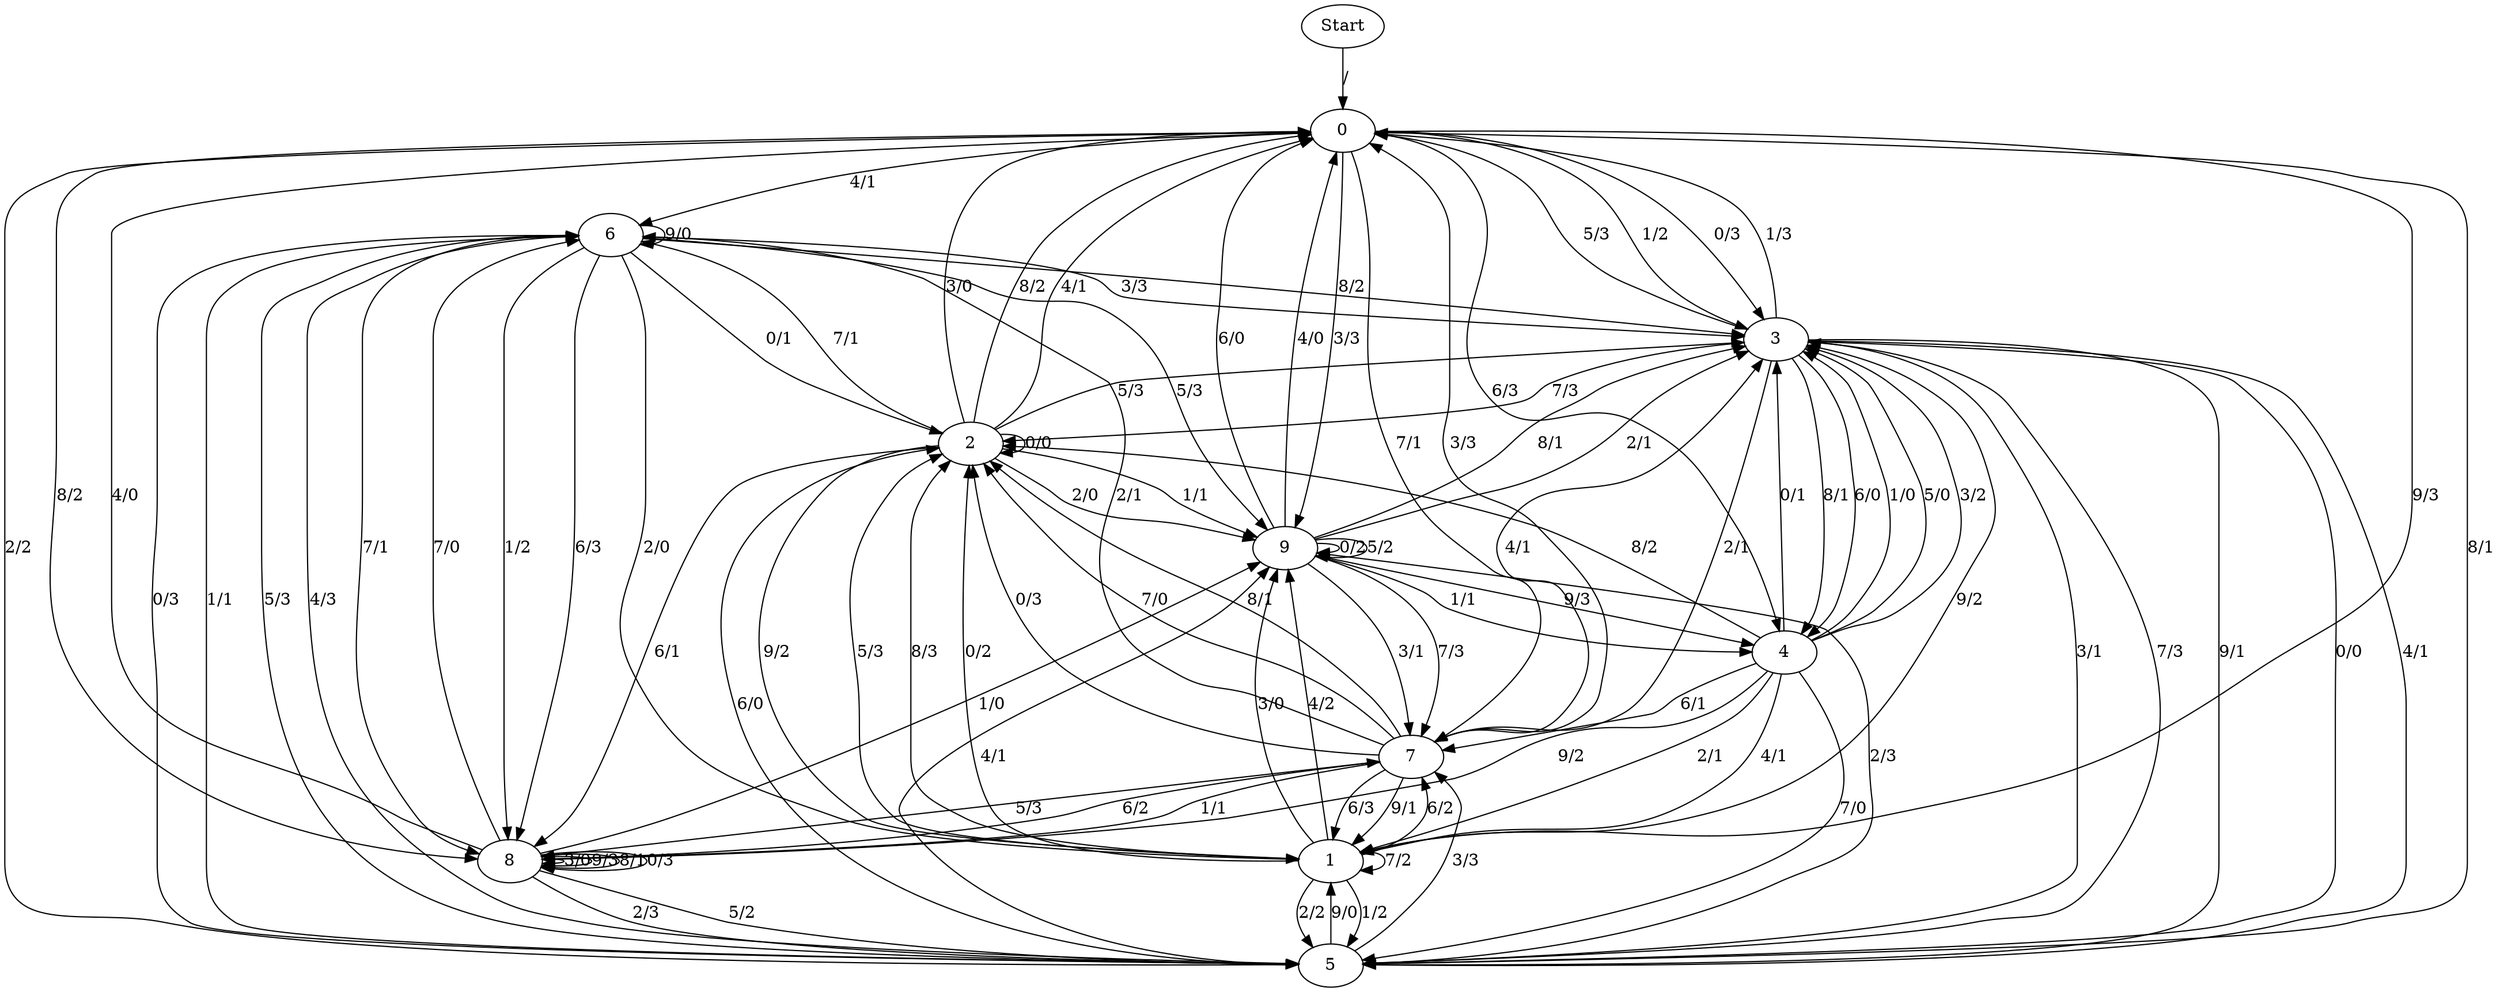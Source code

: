 digraph {
	Start -> 0 [label="/"]
	0 -> 6 [label="4/1"]
	0 -> 3 [label="1/2"]
	0 -> 8 [label="8/2"]
	0 -> 1 [label="9/3"]
	0 -> 3 [label="0/3"]
	0 -> 4 [label="6/3"]
	0 -> 5 [label="2/2"]
	0 -> 7 [label="7/1"]
	0 -> 9 [label="3/3"]
	9 -> 3 [label="8/1"]
	9 -> 7 [label="3/1"]
	9 -> 4 [label="1/1"]
	9 -> 4 [label="9/3"]
	9 -> 7 [label="7/3"]
	9 -> 9 [label="0/2"]
	9 -> 0 [label="6/0"]
	9 -> 3 [label="2/1"]
	9 -> 9 [label="5/2"]
	9 -> 0 [label="4/0"]
	3 -> 2 [label="7/3"]
	3 -> 0 [label="1/3"]
	3 -> 7 [label="2/1"]
	3 -> 4 [label="8/1"]
	3 -> 5 [label="0/0"]
	3 -> 4 [label="6/0"]
	3 -> 5 [label="4/1"]
	3 -> 5 [label="3/1"]
	3 -> 5 [label="9/1"]
	3 -> 0 [label="5/3"]
	4 -> 8 [label="9/2"]
	4 -> 1 [label="2/1"]
	4 -> 1 [label="4/1"]
	4 -> 3 [label="1/0"]
	4 -> 7 [label="6/1"]
	4 -> 2 [label="8/2"]
	4 -> 3 [label="5/0"]
	4 -> 5 [label="7/0"]
	4 -> 3 [label="0/1"]
	4 -> 3 [label="3/2"]
	2 -> 0 [label="4/1"]
	2 -> 1 [label="9/2"]
	2 -> 9 [label="2/0"]
	2 -> 6 [label="7/1"]
	2 -> 0 [label="3/0"]
	2 -> 3 [label="5/3"]
	2 -> 8 [label="6/1"]
	2 -> 0 [label="8/2"]
	2 -> 2 [label="0/0"]
	2 -> 9 [label="1/1"]
	6 -> 3 [label="3/3"]
	6 -> 8 [label="1/2"]
	6 -> 1 [label="2/0"]
	6 -> 5 [label="4/3"]
	6 -> 8 [label="6/3"]
	6 -> 8 [label="7/1"]
	6 -> 2 [label="0/1"]
	6 -> 3 [label="8/2"]
	6 -> 6 [label="9/0"]
	6 -> 9 [label="5/3"]
	5 -> 6 [label="0/3"]
	5 -> 6 [label="1/1"]
	5 -> 3 [label="7/3"]
	5 -> 7 [label="3/3"]
	5 -> 9 [label="2/3"]
	5 -> 1 [label="9/0"]
	5 -> 6 [label="5/3"]
	5 -> 9 [label="4/1"]
	5 -> 2 [label="6/0"]
	5 -> 0 [label="8/1"]
	7 -> 8 [label="5/3"]
	7 -> 2 [label="0/3"]
	7 -> 1 [label="9/1"]
	7 -> 1 [label="6/3"]
	7 -> 2 [label="7/0"]
	7 -> 8 [label="1/1"]
	7 -> 3 [label="4/1"]
	7 -> 2 [label="8/1"]
	7 -> 6 [label="2/1"]
	7 -> 0 [label="3/3"]
	8 -> 7 [label="6/2"]
	8 -> 6 [label="7/0"]
	8 -> 9 [label="1/0"]
	8 -> 5 [label="2/3"]
	8 -> 0 [label="4/0"]
	8 -> 8 [label="3/0"]
	8 -> 8 [label="9/3"]
	8 -> 5 [label="5/2"]
	8 -> 8 [label="8/1"]
	8 -> 8 [label="0/3"]
	1 -> 2 [label="5/3"]
	1 -> 9 [label="3/0"]
	1 -> 7 [label="6/2"]
	1 -> 2 [label="8/3"]
	1 -> 5 [label="1/2"]
	1 -> 3 [label="9/2"]
	1 -> 1 [label="7/2"]
	1 -> 9 [label="4/2"]
	1 -> 5 [label="2/2"]
	1 -> 2 [label="0/2"]
}